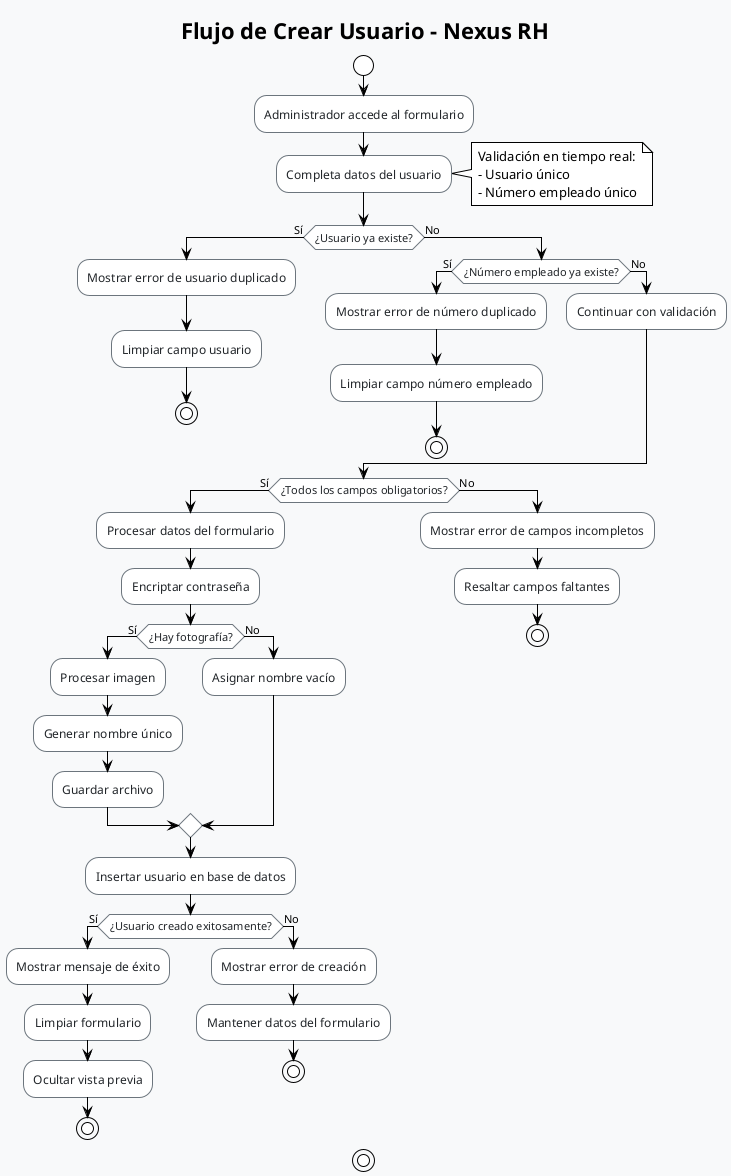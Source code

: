 @startuml "Nexus RH - Flujo de Crear Usuario"
!theme plain
skinparam backgroundColor #F8F9FA
skinparam activity {
    BackgroundColor #FFFFFF
    BorderColor #6c757d
    FontColor #212529
}
skinparam diamond {
    BackgroundColor #FFF3CD
    BorderColor #FFC107
    FontColor #856404
}
skinparam start {
    BackgroundColor #D4EDDA
    BorderColor #28A745
    FontColor #155724
}
skinparam stop {
    BackgroundColor #F8D7DA
    BorderColor #DC3545
    FontColor #721C24
}

title "Flujo de Crear Usuario - Nexus RH"

start

:Administrador accede al formulario;

:Completa datos del usuario;

note right
Validación en tiempo real:
- Usuario único
- Número empleado único
end note

if (¿Usuario ya existe?) then (Sí)
    :Mostrar error de usuario duplicado;
    :Limpiar campo usuario;
    stop
else (No)
    if (¿Número empleado ya existe?) then (Sí)
        :Mostrar error de número duplicado;
        :Limpiar campo número empleado;
        stop
    else (No)
        :Continuar con validación;
    endif
endif

if (¿Todos los campos obligatorios?) then (Sí)
    :Procesar datos del formulario;
    :Encriptar contraseña;
    
    if (¿Hay fotografía?) then (Sí)
        :Procesar imagen;
        :Generar nombre único;
        :Guardar archivo;
    else (No)
        :Asignar nombre vacío;
    endif
    
    :Insertar usuario en base de datos;
    
    if (¿Usuario creado exitosamente?) then (Sí)
        :Mostrar mensaje de éxito;
        :Limpiar formulario;
        :Ocultar vista previa;
        stop
    else (No)
        :Mostrar error de creación;
        :Mantener datos del formulario;
        stop
    endif
else (No)
    :Mostrar error de campos incompletos;
    :Resaltar campos faltantes;
    stop
endif

stop

@enduml 